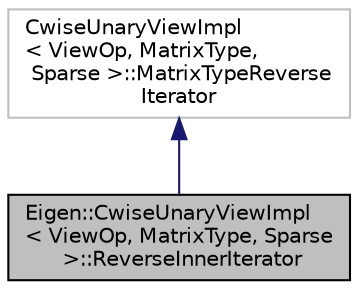 digraph "Eigen::CwiseUnaryViewImpl&lt; ViewOp, MatrixType, Sparse &gt;::ReverseInnerIterator"
{
  edge [fontname="Helvetica",fontsize="10",labelfontname="Helvetica",labelfontsize="10"];
  node [fontname="Helvetica",fontsize="10",shape=record];
  Node1 [label="Eigen::CwiseUnaryViewImpl\l\< ViewOp, MatrixType, Sparse\l \>::ReverseInnerIterator",height=0.2,width=0.4,color="black", fillcolor="grey75", style="filled" fontcolor="black"];
  Node2 -> Node1 [dir="back",color="midnightblue",fontsize="10",style="solid",fontname="Helvetica"];
  Node2 [label="CwiseUnaryViewImpl\l\< ViewOp, MatrixType,\l Sparse \>::MatrixTypeReverse\lIterator",height=0.2,width=0.4,color="grey75", fillcolor="white", style="filled"];
}
